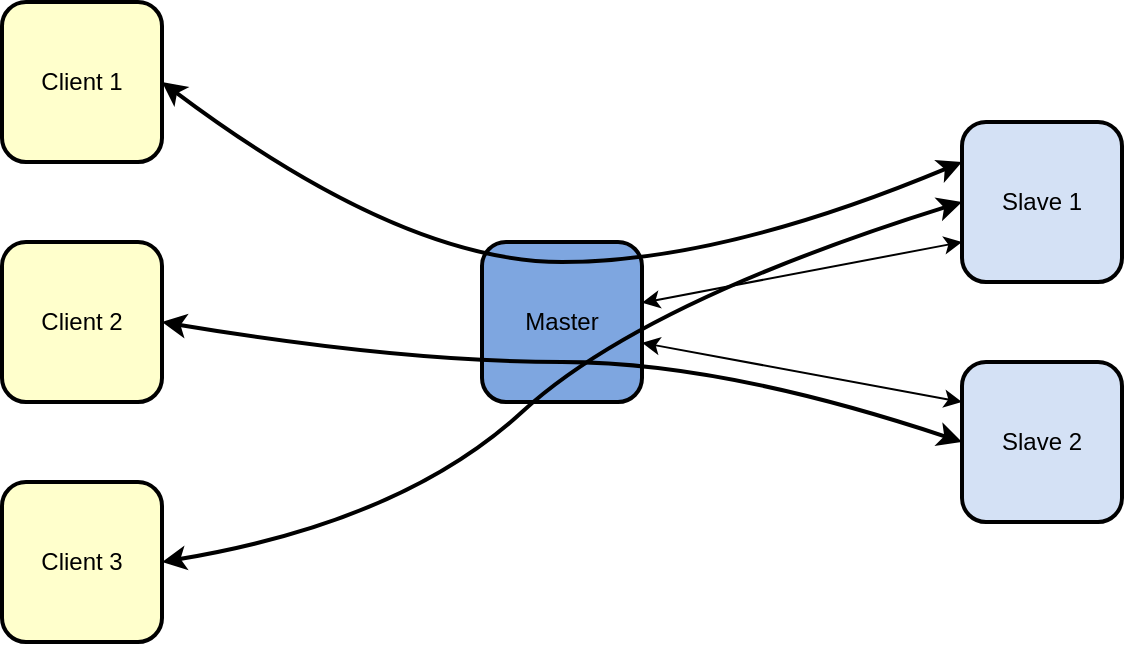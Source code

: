 <mxfile version="17.4.0" type="github"><diagram id="4_-Gb7hc-xsLsl6UE0mg" name="Page-1"><mxGraphModel dx="1422" dy="771" grid="1" gridSize="10" guides="1" tooltips="1" connect="1" arrows="1" fold="1" page="1" pageScale="1" pageWidth="827" pageHeight="1169" math="0" shadow="0"><root><mxCell id="0"/><mxCell id="1" parent="0"/><mxCell id="Av9KUw7657qu1561h-qs-1" value="Client 1" style="rounded=1;whiteSpace=wrap;html=1;shadow=0;sketch=0;strokeColor=default;strokeWidth=2;fillColor=#FFFFCC;gradientColor=none;" vertex="1" parent="1"><mxGeometry x="40" y="40" width="80" height="80" as="geometry"/></mxCell><mxCell id="Av9KUw7657qu1561h-qs-2" value="Client 2" style="rounded=1;whiteSpace=wrap;html=1;shadow=0;sketch=0;strokeColor=default;strokeWidth=2;fillColor=#FFFFCC;gradientColor=none;" vertex="1" parent="1"><mxGeometry x="40" y="160" width="80" height="80" as="geometry"/></mxCell><mxCell id="Av9KUw7657qu1561h-qs-3" value="Client 3" style="rounded=1;whiteSpace=wrap;html=1;shadow=0;sketch=0;strokeColor=default;strokeWidth=2;fillColor=#FFFFCC;gradientColor=none;" vertex="1" parent="1"><mxGeometry x="40" y="280" width="80" height="80" as="geometry"/></mxCell><mxCell id="Av9KUw7657qu1561h-qs-4" value="Master" style="rounded=1;whiteSpace=wrap;html=1;shadow=0;sketch=0;strokeColor=default;strokeWidth=2;fillColor=#7EA6E0;gradientColor=none;points=[[0,0,0,0,0],[0,0.25,0,0,0],[0,0.5,0,0,0],[0,0.75,0,0,0],[0,1,0,0,0],[0.25,0,0,0,0],[0.25,1,0,0,0],[0.5,0,0,0,0],[0.5,1,0,0,0],[0.75,0,0,0,0],[0.75,1,0,0,0],[1,0,0,0,0],[1,0.25,0,0,0],[1,0.38,0,0,0],[1,0.5,0,0,0],[1,0.63,0,0,0],[1,0.75,0,0,0],[1,1,0,0,0]];" vertex="1" parent="1"><mxGeometry x="280" y="160" width="80" height="80" as="geometry"/></mxCell><mxCell id="Av9KUw7657qu1561h-qs-5" value="Slave 1" style="rounded=1;whiteSpace=wrap;html=1;shadow=0;sketch=0;strokeColor=default;strokeWidth=2;fillColor=#D4E1F5;gradientColor=none;" vertex="1" parent="1"><mxGeometry x="520" y="100" width="80" height="80" as="geometry"/></mxCell><mxCell id="Av9KUw7657qu1561h-qs-6" value="Slave 2" style="rounded=1;whiteSpace=wrap;html=1;shadow=0;sketch=0;strokeColor=default;strokeWidth=2;fillColor=#D4E1F5;gradientColor=none;" vertex="1" parent="1"><mxGeometry x="520" y="220" width="80" height="80" as="geometry"/></mxCell><mxCell id="Av9KUw7657qu1561h-qs-8" value="" style="endArrow=classic;html=1;rounded=0;strokeColor=default;strokeWidth=1;curved=1;exitX=1;exitY=0.38;exitDx=0;exitDy=0;entryX=0;entryY=0.75;entryDx=0;entryDy=0;startArrow=classic;startFill=1;exitPerimeter=0;" edge="1" parent="1" source="Av9KUw7657qu1561h-qs-4" target="Av9KUw7657qu1561h-qs-5"><mxGeometry width="50" height="50" relative="1" as="geometry"><mxPoint x="390" y="330" as="sourcePoint"/><mxPoint x="440" y="280" as="targetPoint"/></mxGeometry></mxCell><mxCell id="Av9KUw7657qu1561h-qs-9" value="" style="endArrow=classic;html=1;rounded=0;strokeColor=default;strokeWidth=1;curved=1;exitX=1;exitY=0.63;exitDx=0;exitDy=0;entryX=0;entryY=0.25;entryDx=0;entryDy=0;startArrow=classic;startFill=1;exitPerimeter=0;" edge="1" parent="1" source="Av9KUw7657qu1561h-qs-4" target="Av9KUw7657qu1561h-qs-6"><mxGeometry width="50" height="50" relative="1" as="geometry"><mxPoint x="370" y="210" as="sourcePoint"/><mxPoint x="530" y="170" as="targetPoint"/></mxGeometry></mxCell><mxCell id="Av9KUw7657qu1561h-qs-11" value="" style="curved=1;endArrow=classic;html=1;rounded=0;strokeColor=default;strokeWidth=2;exitX=1;exitY=0.5;exitDx=0;exitDy=0;entryX=0;entryY=0.25;entryDx=0;entryDy=0;startArrow=classic;startFill=1;" edge="1" parent="1" source="Av9KUw7657qu1561h-qs-1" target="Av9KUw7657qu1561h-qs-5"><mxGeometry width="50" height="50" relative="1" as="geometry"><mxPoint x="390" y="330" as="sourcePoint"/><mxPoint x="440" y="280" as="targetPoint"/><Array as="points"><mxPoint x="240" y="170"/><mxPoint x="400" y="170"/></Array></mxGeometry></mxCell><mxCell id="Av9KUw7657qu1561h-qs-12" value="" style="curved=1;endArrow=classic;html=1;rounded=0;strokeColor=default;strokeWidth=2;exitX=1;exitY=0.5;exitDx=0;exitDy=0;entryX=0;entryY=0.5;entryDx=0;entryDy=0;startArrow=classic;startFill=1;" edge="1" parent="1" source="Av9KUw7657qu1561h-qs-2" target="Av9KUw7657qu1561h-qs-6"><mxGeometry width="50" height="50" relative="1" as="geometry"><mxPoint x="390" y="330" as="sourcePoint"/><mxPoint x="440" y="280" as="targetPoint"/><Array as="points"><mxPoint x="240" y="220"/><mxPoint x="400" y="220"/></Array></mxGeometry></mxCell><mxCell id="Av9KUw7657qu1561h-qs-13" value="" style="curved=1;endArrow=classic;html=1;rounded=0;strokeColor=default;strokeWidth=2;exitX=1;exitY=0.5;exitDx=0;exitDy=0;entryX=0;entryY=0.5;entryDx=0;entryDy=0;startArrow=classic;startFill=1;" edge="1" parent="1" source="Av9KUw7657qu1561h-qs-3" target="Av9KUw7657qu1561h-qs-5"><mxGeometry width="50" height="50" relative="1" as="geometry"><mxPoint x="390" y="330" as="sourcePoint"/><mxPoint x="440" y="280" as="targetPoint"/><Array as="points"><mxPoint x="240" y="300"/><mxPoint x="360" y="190"/></Array></mxGeometry></mxCell></root></mxGraphModel></diagram></mxfile>